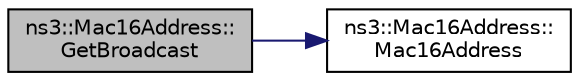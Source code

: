 digraph "ns3::Mac16Address::GetBroadcast"
{
 // LATEX_PDF_SIZE
  edge [fontname="Helvetica",fontsize="10",labelfontname="Helvetica",labelfontsize="10"];
  node [fontname="Helvetica",fontsize="10",shape=record];
  rankdir="LR";
  Node1 [label="ns3::Mac16Address::\lGetBroadcast",height=0.2,width=0.4,color="black", fillcolor="grey75", style="filled", fontcolor="black",tooltip=" "];
  Node1 -> Node2 [color="midnightblue",fontsize="10",style="solid",fontname="Helvetica"];
  Node2 [label="ns3::Mac16Address::\lMac16Address",height=0.2,width=0.4,color="black", fillcolor="white", style="filled",URL="$classns3_1_1_mac16_address.html#ae3b5b04ca9ada592aed46cbab7d4f3aa",tooltip=" "];
}
